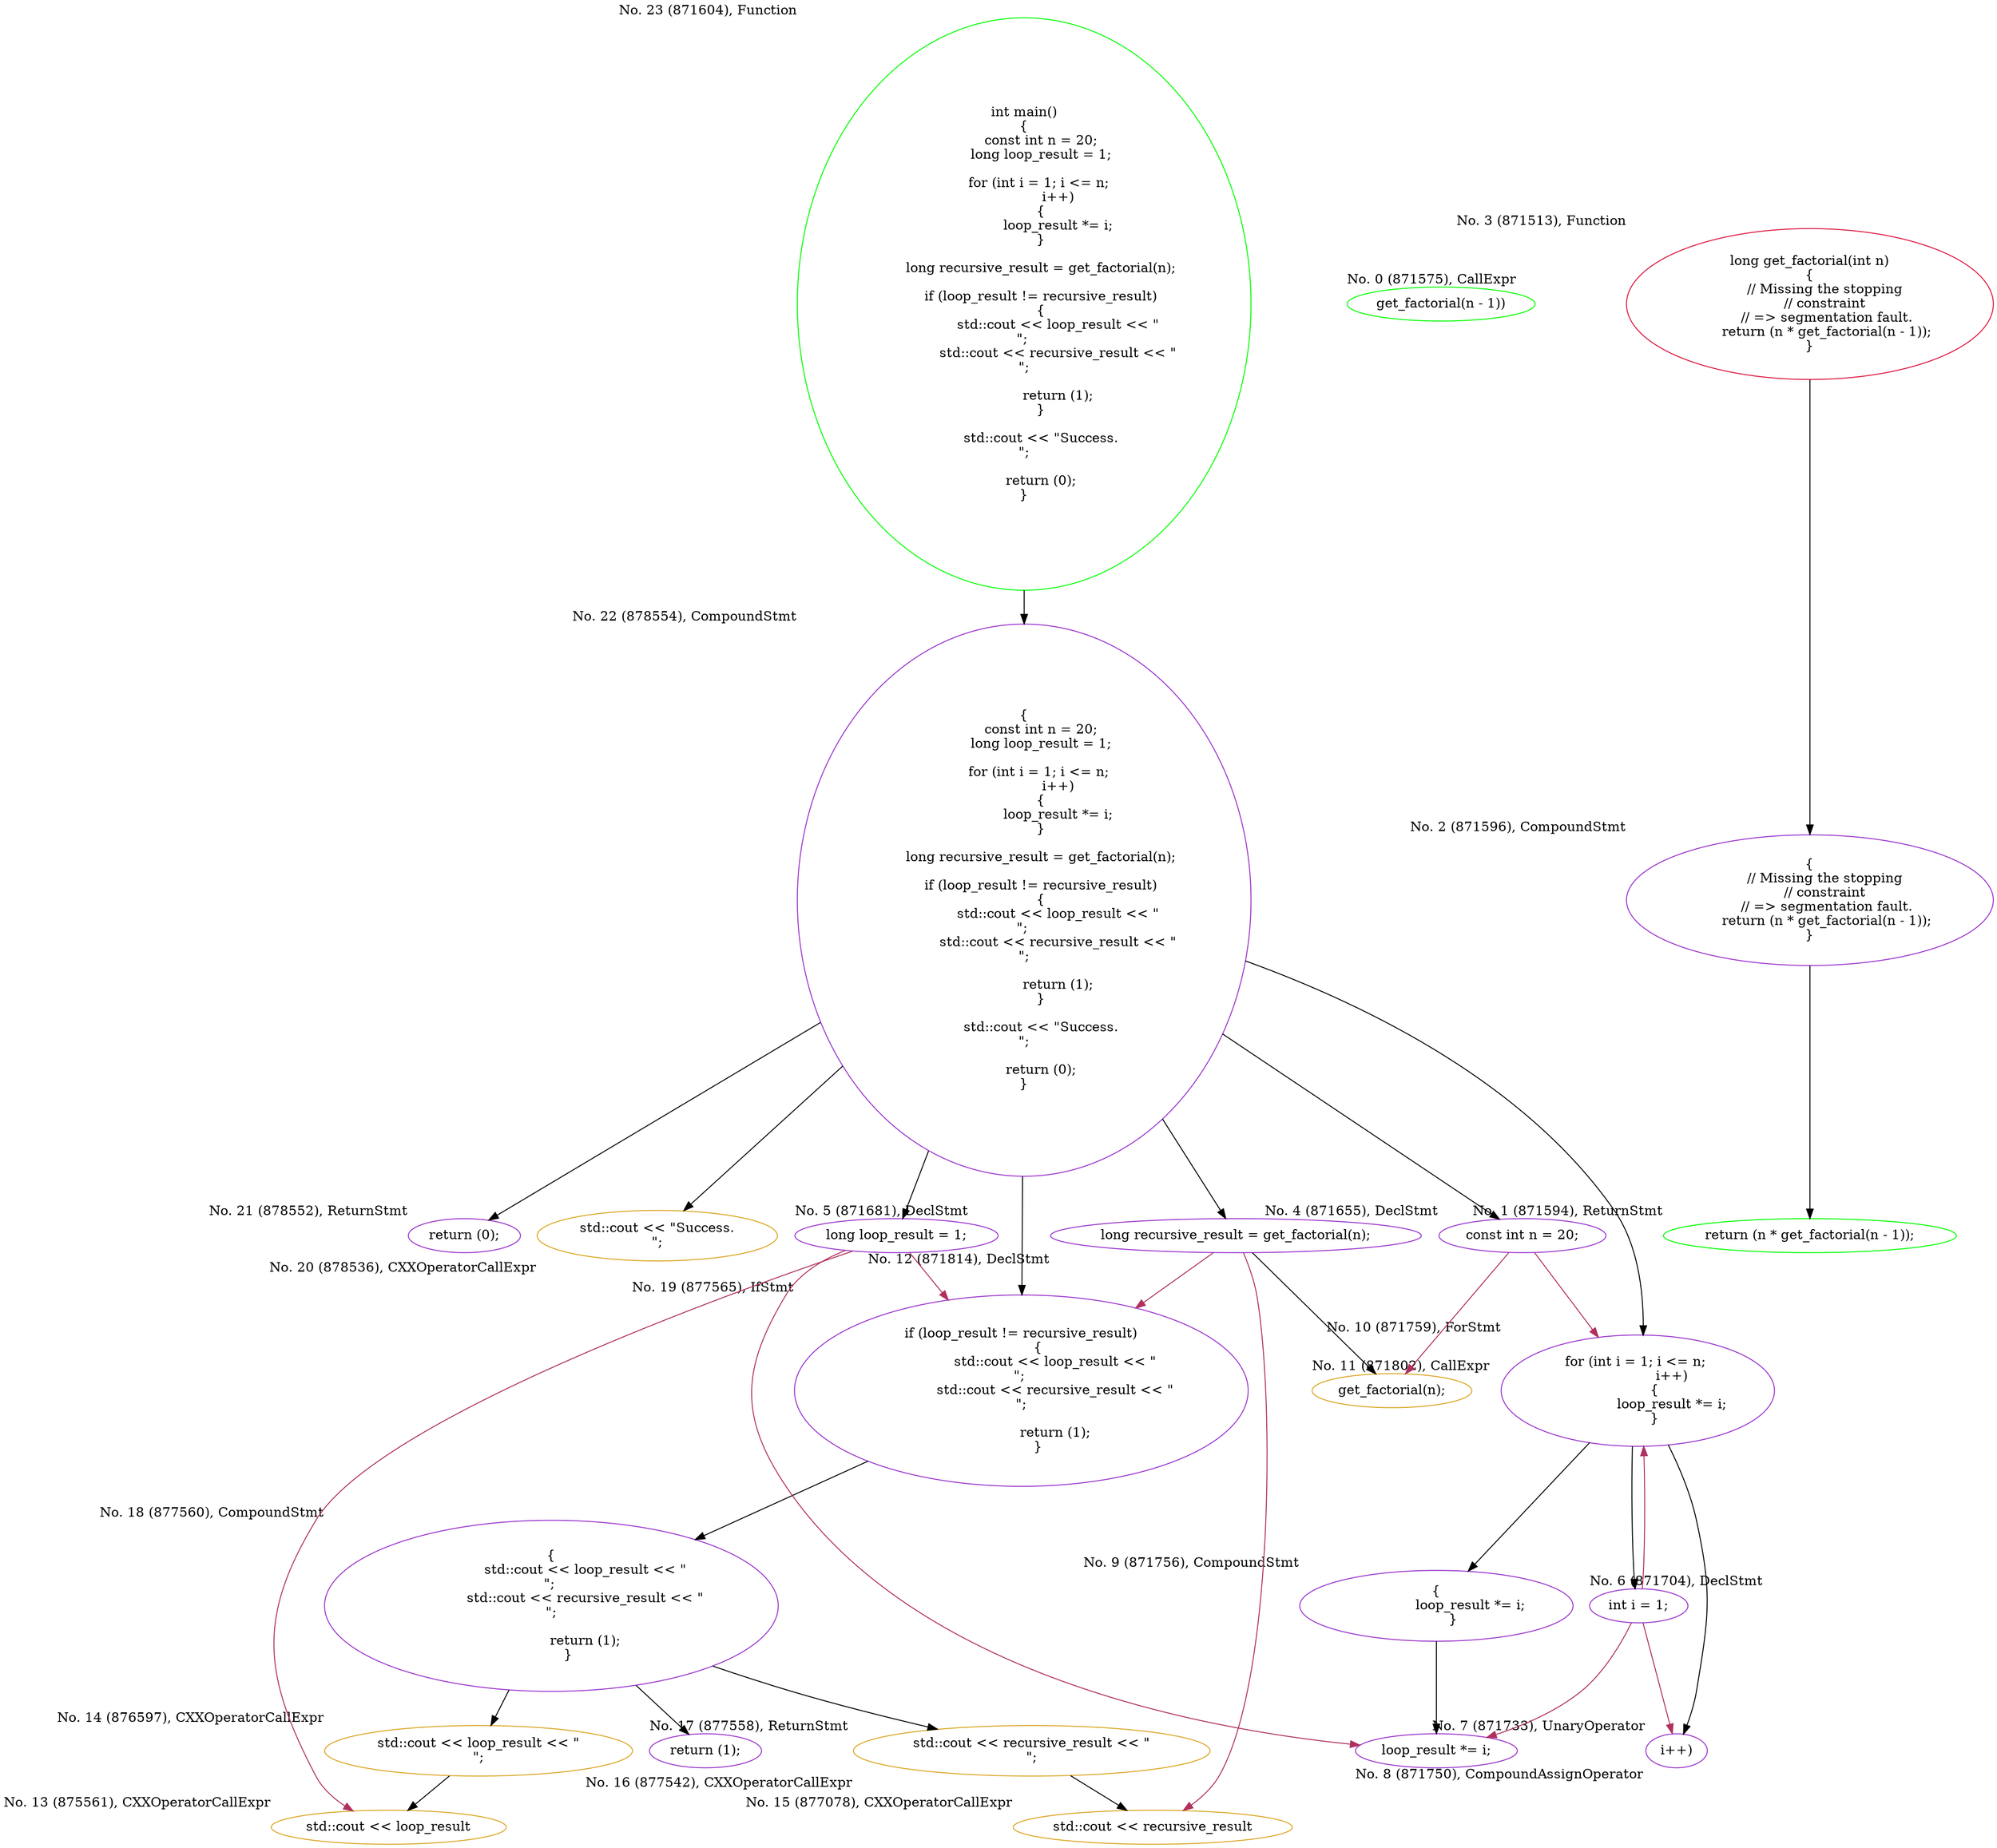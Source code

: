 digraph g {
forcelabels=true;
rankdir=TD;
23[label="int main()
{
	const int n = 20;
	long loop_result = 1;
	
	for (int i = 1; i <= n; 
		i++)
	{
		loop_result *= i;
	}
	
	long recursive_result = get_factorial(n);
	
	if (loop_result != recursive_result)
	{
		std::cout << loop_result << \"\n\"; 
		std::cout << recursive_result << \"\n\";
			
		return (1);
	}
	
	std::cout << \"Success.\n\";
	
	return (0);
}", xlabel="No. 23 (871604), Function", color="green"];
22[label="{
	const int n = 20;
	long loop_result = 1;
	
	for (int i = 1; i <= n; 
		i++)
	{
		loop_result *= i;
	}
	
	long recursive_result = get_factorial(n);
	
	if (loop_result != recursive_result)
	{
		std::cout << loop_result << \"\n\"; 
		std::cout << recursive_result << \"\n\";
			
		return (1);
	}
	
	std::cout << \"Success.\n\";
	
	return (0);
}", xlabel="No. 22 (878554), CompoundStmt", color="darkorchid"];
21[label="return (0);", xlabel="No. 21 (878552), ReturnStmt", color="darkorchid"];
20[label="std::cout << \"Success.\n\";", xlabel="No. 20 (878536), CXXOperatorCallExpr", color="goldenrod"];
19[label="if (loop_result != recursive_result)
	{
		std::cout << loop_result << \"\n\"; 
		std::cout << recursive_result << \"\n\";
			
		return (1);
	}", xlabel="No. 19 (877565), IfStmt", color="darkorchid"];
18[label="{
		std::cout << loop_result << \"\n\"; 
		std::cout << recursive_result << \"\n\";
			
		return (1);
	}", xlabel="No. 18 (877560), CompoundStmt", color="darkorchid"];
17[label="return (1);", xlabel="No. 17 (877558), ReturnStmt", color="darkorchid"];
16[label="std::cout << recursive_result << \"\n\";", xlabel="No. 16 (877542), CXXOperatorCallExpr", color="goldenrod"];
15[label="std::cout << recursive_result", xlabel="No. 15 (877078), CXXOperatorCallExpr", color="goldenrod"];
14[label="std::cout << loop_result << \"\n\";", xlabel="No. 14 (876597), CXXOperatorCallExpr", color="goldenrod"];
13[label="std::cout << loop_result", xlabel="No. 13 (875561), CXXOperatorCallExpr", color="goldenrod"];
0[label="get_factorial(n - 1))", xlabel="No. 0 (871575), CallExpr", color="green"];
1[label="return (n * get_factorial(n - 1));", xlabel="No. 1 (871594), ReturnStmt", color="green"];
2[label="{
	// Missing the stopping 
	// constraint 
	// => segmentation fault.
	return (n * get_factorial(n - 1));
}", xlabel="No. 2 (871596), CompoundStmt", color="darkorchid"];
3[label="long get_factorial(int n)
{
	// Missing the stopping 
	// constraint 
	// => segmentation fault.
	return (n * get_factorial(n - 1));
}", xlabel="No. 3 (871513), Function", color="crimson"];
4[label="const int n = 20;", xlabel="No. 4 (871655), DeclStmt", color="darkorchid"];
5[label="long loop_result = 1;", xlabel="No. 5 (871681), DeclStmt", color="darkorchid"];
6[label="int i = 1;", xlabel="No. 6 (871704), DeclStmt", color="darkorchid"];
7[label="i++)", xlabel="No. 7 (871733), UnaryOperator", color="darkorchid"];
8[label="loop_result *= i;", xlabel="No. 8 (871750), CompoundAssignOperator", color="darkorchid"];
9[label="{
		loop_result *= i;
	}", xlabel="No. 9 (871756), CompoundStmt", color="darkorchid"];
10[label="for (int i = 1; i <= n; 
		i++)
	{
		loop_result *= i;
	}", xlabel="No. 10 (871759), ForStmt", color="darkorchid"];
11[label="get_factorial(n);", xlabel="No. 11 (871802), CallExpr", color="goldenrod"];
12[label="long recursive_result = get_factorial(n);", xlabel="No. 12 (871814), DeclStmt", color="darkorchid"];
19 -> 18;
18 -> 14;
18 -> 16;
18 -> 17;
14 -> 13;
12 -> 11;
23 -> 22;
10 -> 6;
10 -> 7;
10 -> 9;
22 -> 4;
22 -> 5;
22 -> 10;
22 -> 12;
22 -> 19;
22 -> 20;
22 -> 21;
9 -> 8;
16 -> 15;
3 -> 2;
2 -> 1;
12 -> 15 [color=maroon];
12 -> 19 [color=maroon];
4 -> 10 [color=maroon];
4 -> 11 [color=maroon];
5 -> 8 [color=maroon];
5 -> 13 [color=maroon];
5 -> 19 [color=maroon];
6 -> 7 [color=maroon];
6 -> 8 [color=maroon];
6 -> 10 [color=maroon];
}
